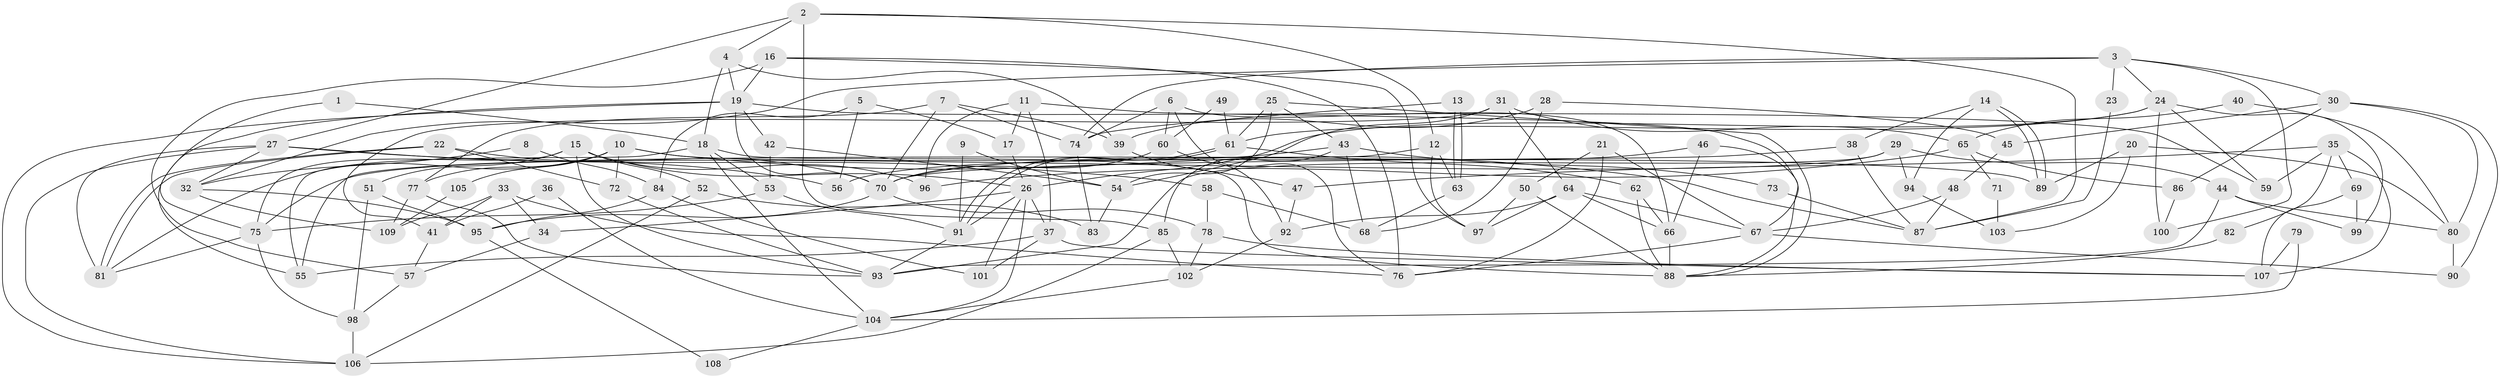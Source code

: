 // coarse degree distribution, {2: 0.18055555555555555, 7: 0.16666666666666666, 9: 0.027777777777777776, 4: 0.1388888888888889, 5: 0.06944444444444445, 6: 0.125, 8: 0.06944444444444445, 3: 0.20833333333333334, 12: 0.013888888888888888}
// Generated by graph-tools (version 1.1) at 2025/41/03/06/25 10:41:54]
// undirected, 109 vertices, 218 edges
graph export_dot {
graph [start="1"]
  node [color=gray90,style=filled];
  1;
  2;
  3;
  4;
  5;
  6;
  7;
  8;
  9;
  10;
  11;
  12;
  13;
  14;
  15;
  16;
  17;
  18;
  19;
  20;
  21;
  22;
  23;
  24;
  25;
  26;
  27;
  28;
  29;
  30;
  31;
  32;
  33;
  34;
  35;
  36;
  37;
  38;
  39;
  40;
  41;
  42;
  43;
  44;
  45;
  46;
  47;
  48;
  49;
  50;
  51;
  52;
  53;
  54;
  55;
  56;
  57;
  58;
  59;
  60;
  61;
  62;
  63;
  64;
  65;
  66;
  67;
  68;
  69;
  70;
  71;
  72;
  73;
  74;
  75;
  76;
  77;
  78;
  79;
  80;
  81;
  82;
  83;
  84;
  85;
  86;
  87;
  88;
  89;
  90;
  91;
  92;
  93;
  94;
  95;
  96;
  97;
  98;
  99;
  100;
  101;
  102;
  103;
  104;
  105;
  106;
  107;
  108;
  109;
  1 -- 75;
  1 -- 18;
  2 -- 27;
  2 -- 85;
  2 -- 4;
  2 -- 12;
  2 -- 87;
  3 -- 74;
  3 -- 30;
  3 -- 23;
  3 -- 24;
  3 -- 32;
  3 -- 100;
  4 -- 19;
  4 -- 18;
  4 -- 39;
  5 -- 56;
  5 -- 17;
  5 -- 84;
  6 -- 60;
  6 -- 66;
  6 -- 74;
  6 -- 76;
  7 -- 77;
  7 -- 70;
  7 -- 39;
  7 -- 74;
  8 -- 84;
  8 -- 32;
  9 -- 91;
  9 -- 54;
  10 -- 72;
  10 -- 81;
  10 -- 77;
  10 -- 87;
  10 -- 89;
  10 -- 105;
  11 -- 96;
  11 -- 37;
  11 -- 17;
  11 -- 67;
  12 -- 63;
  12 -- 55;
  12 -- 97;
  13 -- 74;
  13 -- 63;
  13 -- 63;
  14 -- 38;
  14 -- 89;
  14 -- 89;
  14 -- 94;
  15 -- 75;
  15 -- 26;
  15 -- 51;
  15 -- 52;
  15 -- 93;
  15 -- 96;
  16 -- 76;
  16 -- 97;
  16 -- 19;
  16 -- 57;
  17 -- 26;
  18 -- 55;
  18 -- 53;
  18 -- 88;
  18 -- 104;
  19 -- 59;
  19 -- 42;
  19 -- 55;
  19 -- 70;
  19 -- 106;
  20 -- 89;
  20 -- 80;
  20 -- 103;
  21 -- 50;
  21 -- 76;
  21 -- 67;
  22 -- 81;
  22 -- 81;
  22 -- 70;
  22 -- 72;
  23 -- 87;
  24 -- 26;
  24 -- 59;
  24 -- 61;
  24 -- 99;
  24 -- 100;
  25 -- 54;
  25 -- 61;
  25 -- 43;
  25 -- 88;
  26 -- 34;
  26 -- 101;
  26 -- 37;
  26 -- 91;
  26 -- 104;
  27 -- 32;
  27 -- 106;
  27 -- 56;
  27 -- 58;
  27 -- 81;
  28 -- 39;
  28 -- 68;
  28 -- 45;
  29 -- 75;
  29 -- 93;
  29 -- 44;
  29 -- 94;
  30 -- 90;
  30 -- 45;
  30 -- 80;
  30 -- 86;
  31 -- 64;
  31 -- 54;
  31 -- 41;
  31 -- 65;
  32 -- 95;
  32 -- 109;
  33 -- 76;
  33 -- 109;
  33 -- 34;
  33 -- 41;
  34 -- 57;
  35 -- 47;
  35 -- 69;
  35 -- 59;
  35 -- 82;
  35 -- 107;
  36 -- 104;
  36 -- 41;
  37 -- 55;
  37 -- 101;
  37 -- 107;
  38 -- 70;
  38 -- 87;
  39 -- 47;
  40 -- 65;
  40 -- 80;
  41 -- 57;
  42 -- 53;
  42 -- 54;
  43 -- 85;
  43 -- 56;
  43 -- 68;
  43 -- 73;
  44 -- 93;
  44 -- 80;
  44 -- 99;
  45 -- 48;
  46 -- 88;
  46 -- 66;
  46 -- 70;
  47 -- 92;
  48 -- 87;
  48 -- 67;
  49 -- 60;
  49 -- 61;
  50 -- 97;
  50 -- 88;
  51 -- 98;
  51 -- 95;
  52 -- 106;
  52 -- 83;
  53 -- 91;
  53 -- 75;
  54 -- 83;
  57 -- 98;
  58 -- 78;
  58 -- 68;
  60 -- 92;
  60 -- 70;
  61 -- 91;
  61 -- 91;
  61 -- 62;
  62 -- 88;
  62 -- 66;
  63 -- 68;
  64 -- 66;
  64 -- 67;
  64 -- 92;
  64 -- 97;
  65 -- 86;
  65 -- 71;
  65 -- 96;
  66 -- 88;
  67 -- 76;
  67 -- 90;
  69 -- 99;
  69 -- 107;
  70 -- 78;
  70 -- 95;
  71 -- 103;
  72 -- 93;
  73 -- 87;
  74 -- 83;
  75 -- 81;
  75 -- 98;
  77 -- 93;
  77 -- 109;
  78 -- 107;
  78 -- 102;
  79 -- 104;
  79 -- 107;
  80 -- 90;
  82 -- 88;
  84 -- 95;
  84 -- 101;
  85 -- 106;
  85 -- 102;
  86 -- 100;
  91 -- 93;
  92 -- 102;
  94 -- 103;
  95 -- 108;
  98 -- 106;
  102 -- 104;
  104 -- 108;
  105 -- 109;
}
